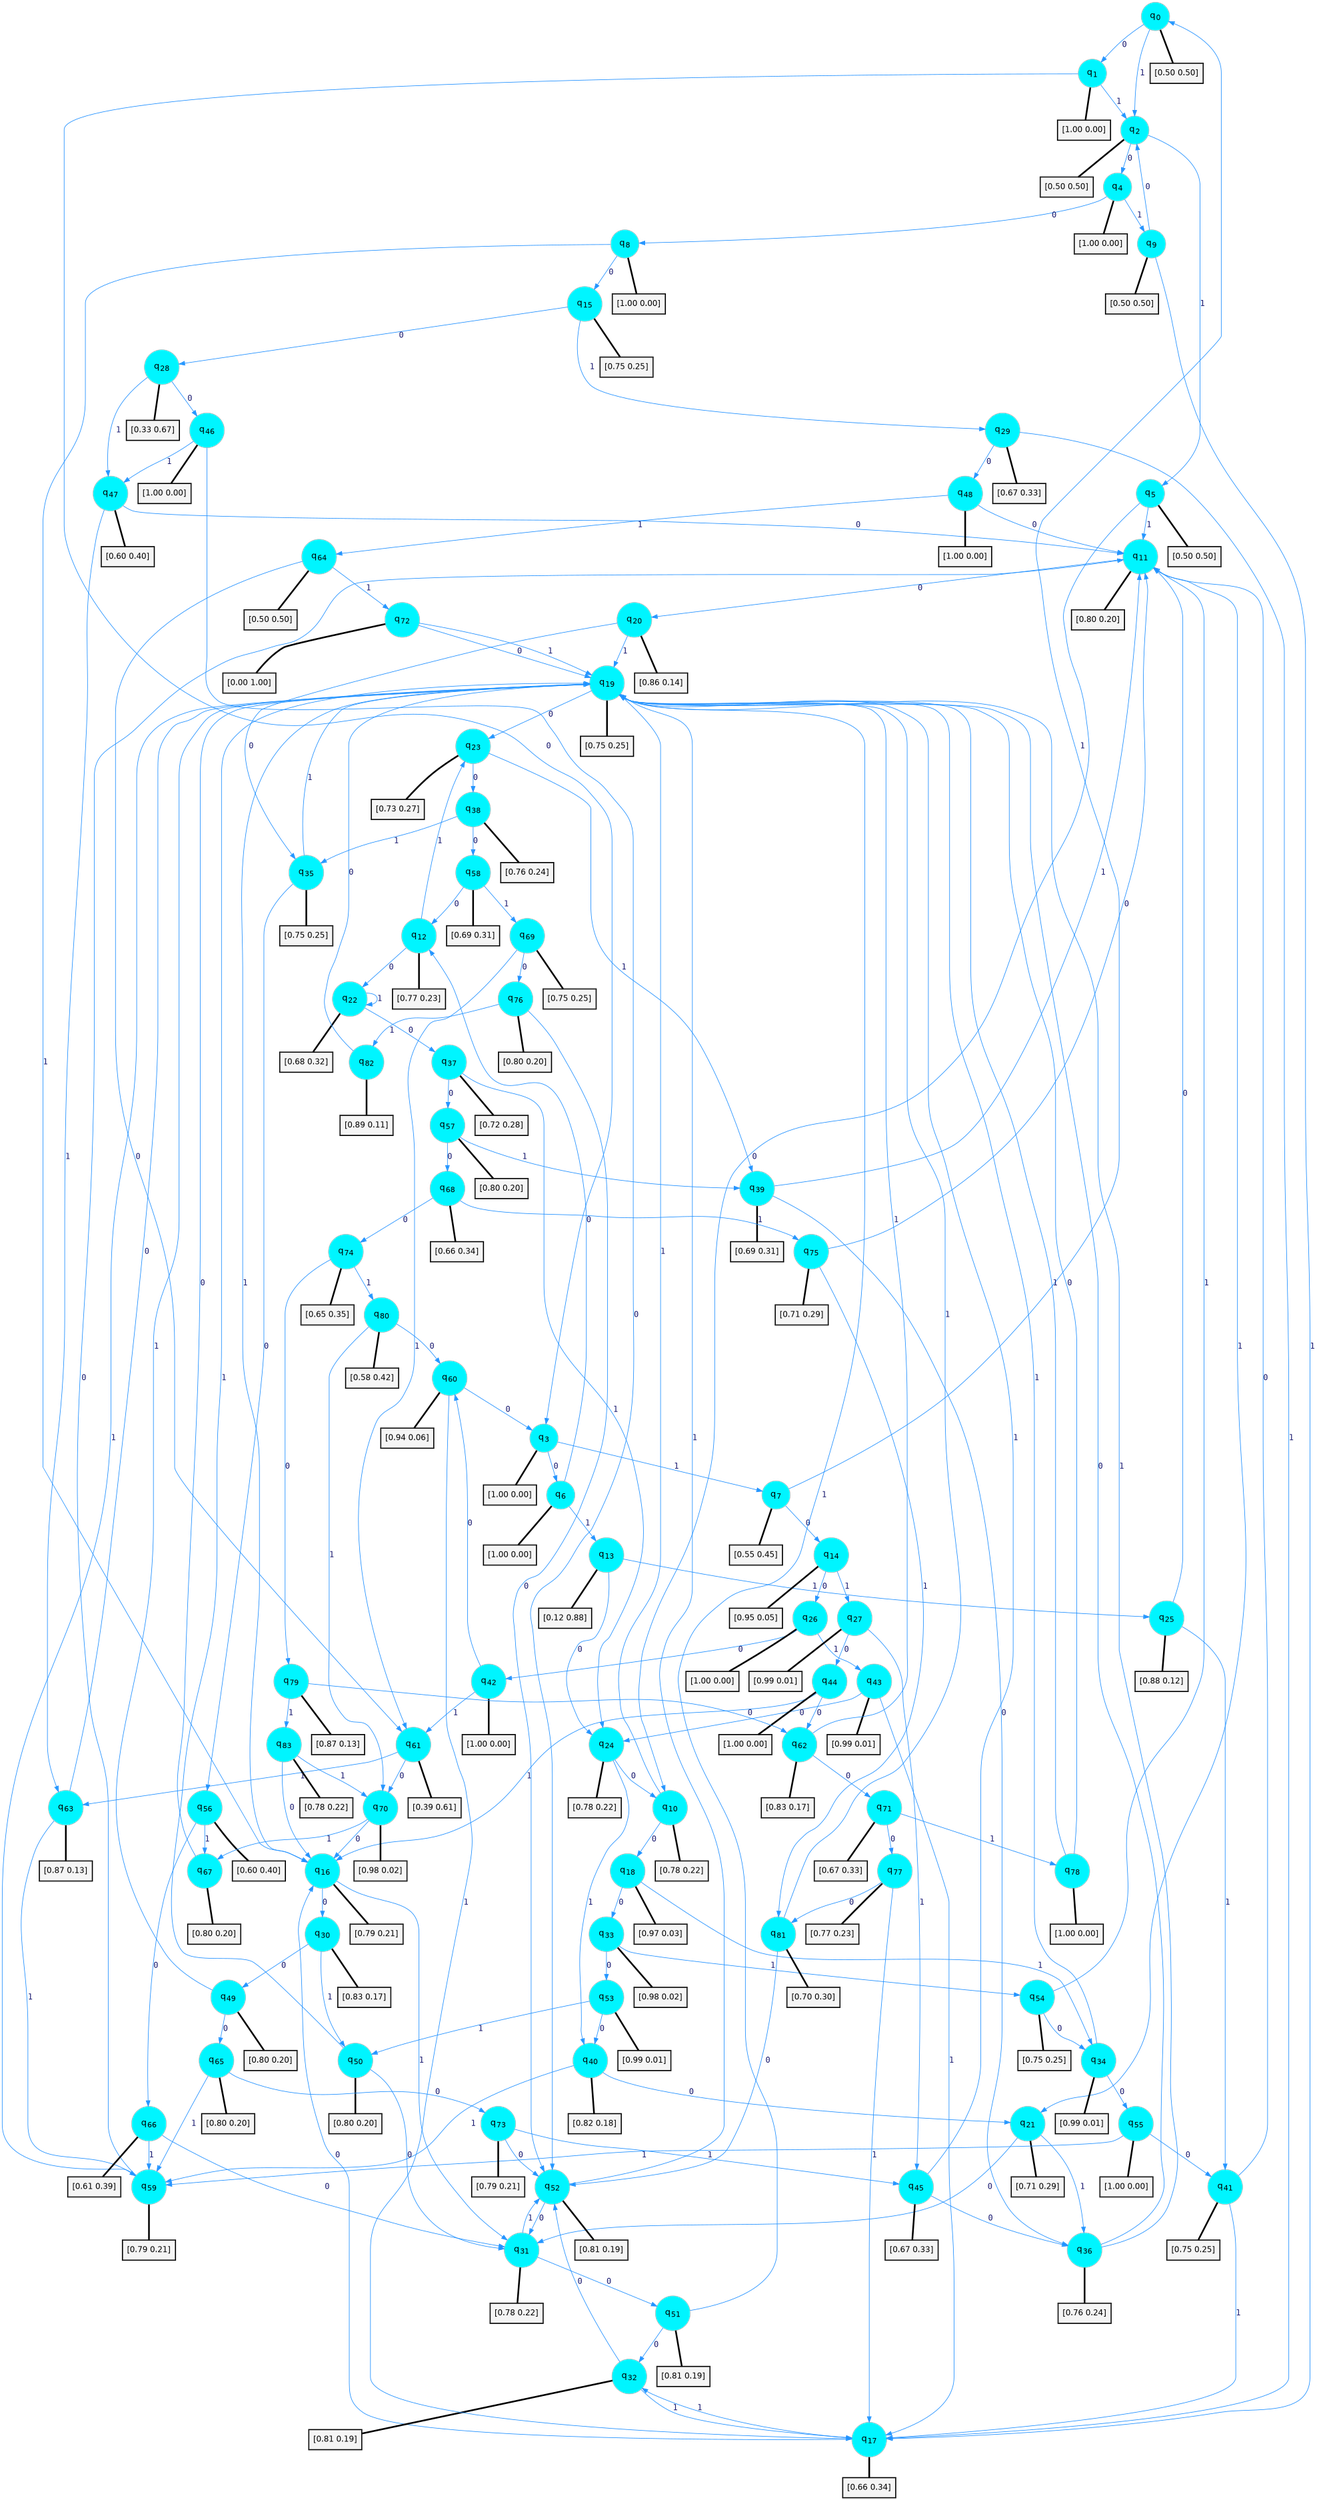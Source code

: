 digraph G {
graph [
bgcolor=transparent, dpi=300, rankdir=TD, size="40,25"];
node [
color=gray, fillcolor=turquoise1, fontcolor=black, fontname=Helvetica, fontsize=16, fontweight=bold, shape=circle, style=filled];
edge [
arrowsize=1, color=dodgerblue1, fontcolor=midnightblue, fontname=courier, fontweight=bold, penwidth=1, style=solid, weight=20];
0[label=<q<SUB>0</SUB>>];
1[label=<q<SUB>1</SUB>>];
2[label=<q<SUB>2</SUB>>];
3[label=<q<SUB>3</SUB>>];
4[label=<q<SUB>4</SUB>>];
5[label=<q<SUB>5</SUB>>];
6[label=<q<SUB>6</SUB>>];
7[label=<q<SUB>7</SUB>>];
8[label=<q<SUB>8</SUB>>];
9[label=<q<SUB>9</SUB>>];
10[label=<q<SUB>10</SUB>>];
11[label=<q<SUB>11</SUB>>];
12[label=<q<SUB>12</SUB>>];
13[label=<q<SUB>13</SUB>>];
14[label=<q<SUB>14</SUB>>];
15[label=<q<SUB>15</SUB>>];
16[label=<q<SUB>16</SUB>>];
17[label=<q<SUB>17</SUB>>];
18[label=<q<SUB>18</SUB>>];
19[label=<q<SUB>19</SUB>>];
20[label=<q<SUB>20</SUB>>];
21[label=<q<SUB>21</SUB>>];
22[label=<q<SUB>22</SUB>>];
23[label=<q<SUB>23</SUB>>];
24[label=<q<SUB>24</SUB>>];
25[label=<q<SUB>25</SUB>>];
26[label=<q<SUB>26</SUB>>];
27[label=<q<SUB>27</SUB>>];
28[label=<q<SUB>28</SUB>>];
29[label=<q<SUB>29</SUB>>];
30[label=<q<SUB>30</SUB>>];
31[label=<q<SUB>31</SUB>>];
32[label=<q<SUB>32</SUB>>];
33[label=<q<SUB>33</SUB>>];
34[label=<q<SUB>34</SUB>>];
35[label=<q<SUB>35</SUB>>];
36[label=<q<SUB>36</SUB>>];
37[label=<q<SUB>37</SUB>>];
38[label=<q<SUB>38</SUB>>];
39[label=<q<SUB>39</SUB>>];
40[label=<q<SUB>40</SUB>>];
41[label=<q<SUB>41</SUB>>];
42[label=<q<SUB>42</SUB>>];
43[label=<q<SUB>43</SUB>>];
44[label=<q<SUB>44</SUB>>];
45[label=<q<SUB>45</SUB>>];
46[label=<q<SUB>46</SUB>>];
47[label=<q<SUB>47</SUB>>];
48[label=<q<SUB>48</SUB>>];
49[label=<q<SUB>49</SUB>>];
50[label=<q<SUB>50</SUB>>];
51[label=<q<SUB>51</SUB>>];
52[label=<q<SUB>52</SUB>>];
53[label=<q<SUB>53</SUB>>];
54[label=<q<SUB>54</SUB>>];
55[label=<q<SUB>55</SUB>>];
56[label=<q<SUB>56</SUB>>];
57[label=<q<SUB>57</SUB>>];
58[label=<q<SUB>58</SUB>>];
59[label=<q<SUB>59</SUB>>];
60[label=<q<SUB>60</SUB>>];
61[label=<q<SUB>61</SUB>>];
62[label=<q<SUB>62</SUB>>];
63[label=<q<SUB>63</SUB>>];
64[label=<q<SUB>64</SUB>>];
65[label=<q<SUB>65</SUB>>];
66[label=<q<SUB>66</SUB>>];
67[label=<q<SUB>67</SUB>>];
68[label=<q<SUB>68</SUB>>];
69[label=<q<SUB>69</SUB>>];
70[label=<q<SUB>70</SUB>>];
71[label=<q<SUB>71</SUB>>];
72[label=<q<SUB>72</SUB>>];
73[label=<q<SUB>73</SUB>>];
74[label=<q<SUB>74</SUB>>];
75[label=<q<SUB>75</SUB>>];
76[label=<q<SUB>76</SUB>>];
77[label=<q<SUB>77</SUB>>];
78[label=<q<SUB>78</SUB>>];
79[label=<q<SUB>79</SUB>>];
80[label=<q<SUB>80</SUB>>];
81[label=<q<SUB>81</SUB>>];
82[label=<q<SUB>82</SUB>>];
83[label=<q<SUB>83</SUB>>];
84[label="[0.50 0.50]", shape=box,fontcolor=black, fontname=Helvetica, fontsize=14, penwidth=2, fillcolor=whitesmoke,color=black];
85[label="[1.00 0.00]", shape=box,fontcolor=black, fontname=Helvetica, fontsize=14, penwidth=2, fillcolor=whitesmoke,color=black];
86[label="[0.50 0.50]", shape=box,fontcolor=black, fontname=Helvetica, fontsize=14, penwidth=2, fillcolor=whitesmoke,color=black];
87[label="[1.00 0.00]", shape=box,fontcolor=black, fontname=Helvetica, fontsize=14, penwidth=2, fillcolor=whitesmoke,color=black];
88[label="[1.00 0.00]", shape=box,fontcolor=black, fontname=Helvetica, fontsize=14, penwidth=2, fillcolor=whitesmoke,color=black];
89[label="[0.50 0.50]", shape=box,fontcolor=black, fontname=Helvetica, fontsize=14, penwidth=2, fillcolor=whitesmoke,color=black];
90[label="[1.00 0.00]", shape=box,fontcolor=black, fontname=Helvetica, fontsize=14, penwidth=2, fillcolor=whitesmoke,color=black];
91[label="[0.55 0.45]", shape=box,fontcolor=black, fontname=Helvetica, fontsize=14, penwidth=2, fillcolor=whitesmoke,color=black];
92[label="[1.00 0.00]", shape=box,fontcolor=black, fontname=Helvetica, fontsize=14, penwidth=2, fillcolor=whitesmoke,color=black];
93[label="[0.50 0.50]", shape=box,fontcolor=black, fontname=Helvetica, fontsize=14, penwidth=2, fillcolor=whitesmoke,color=black];
94[label="[0.78 0.22]", shape=box,fontcolor=black, fontname=Helvetica, fontsize=14, penwidth=2, fillcolor=whitesmoke,color=black];
95[label="[0.80 0.20]", shape=box,fontcolor=black, fontname=Helvetica, fontsize=14, penwidth=2, fillcolor=whitesmoke,color=black];
96[label="[0.77 0.23]", shape=box,fontcolor=black, fontname=Helvetica, fontsize=14, penwidth=2, fillcolor=whitesmoke,color=black];
97[label="[0.12 0.88]", shape=box,fontcolor=black, fontname=Helvetica, fontsize=14, penwidth=2, fillcolor=whitesmoke,color=black];
98[label="[0.95 0.05]", shape=box,fontcolor=black, fontname=Helvetica, fontsize=14, penwidth=2, fillcolor=whitesmoke,color=black];
99[label="[0.75 0.25]", shape=box,fontcolor=black, fontname=Helvetica, fontsize=14, penwidth=2, fillcolor=whitesmoke,color=black];
100[label="[0.79 0.21]", shape=box,fontcolor=black, fontname=Helvetica, fontsize=14, penwidth=2, fillcolor=whitesmoke,color=black];
101[label="[0.66 0.34]", shape=box,fontcolor=black, fontname=Helvetica, fontsize=14, penwidth=2, fillcolor=whitesmoke,color=black];
102[label="[0.97 0.03]", shape=box,fontcolor=black, fontname=Helvetica, fontsize=14, penwidth=2, fillcolor=whitesmoke,color=black];
103[label="[0.75 0.25]", shape=box,fontcolor=black, fontname=Helvetica, fontsize=14, penwidth=2, fillcolor=whitesmoke,color=black];
104[label="[0.86 0.14]", shape=box,fontcolor=black, fontname=Helvetica, fontsize=14, penwidth=2, fillcolor=whitesmoke,color=black];
105[label="[0.71 0.29]", shape=box,fontcolor=black, fontname=Helvetica, fontsize=14, penwidth=2, fillcolor=whitesmoke,color=black];
106[label="[0.68 0.32]", shape=box,fontcolor=black, fontname=Helvetica, fontsize=14, penwidth=2, fillcolor=whitesmoke,color=black];
107[label="[0.73 0.27]", shape=box,fontcolor=black, fontname=Helvetica, fontsize=14, penwidth=2, fillcolor=whitesmoke,color=black];
108[label="[0.78 0.22]", shape=box,fontcolor=black, fontname=Helvetica, fontsize=14, penwidth=2, fillcolor=whitesmoke,color=black];
109[label="[0.88 0.12]", shape=box,fontcolor=black, fontname=Helvetica, fontsize=14, penwidth=2, fillcolor=whitesmoke,color=black];
110[label="[1.00 0.00]", shape=box,fontcolor=black, fontname=Helvetica, fontsize=14, penwidth=2, fillcolor=whitesmoke,color=black];
111[label="[0.99 0.01]", shape=box,fontcolor=black, fontname=Helvetica, fontsize=14, penwidth=2, fillcolor=whitesmoke,color=black];
112[label="[0.33 0.67]", shape=box,fontcolor=black, fontname=Helvetica, fontsize=14, penwidth=2, fillcolor=whitesmoke,color=black];
113[label="[0.67 0.33]", shape=box,fontcolor=black, fontname=Helvetica, fontsize=14, penwidth=2, fillcolor=whitesmoke,color=black];
114[label="[0.83 0.17]", shape=box,fontcolor=black, fontname=Helvetica, fontsize=14, penwidth=2, fillcolor=whitesmoke,color=black];
115[label="[0.78 0.22]", shape=box,fontcolor=black, fontname=Helvetica, fontsize=14, penwidth=2, fillcolor=whitesmoke,color=black];
116[label="[0.81 0.19]", shape=box,fontcolor=black, fontname=Helvetica, fontsize=14, penwidth=2, fillcolor=whitesmoke,color=black];
117[label="[0.98 0.02]", shape=box,fontcolor=black, fontname=Helvetica, fontsize=14, penwidth=2, fillcolor=whitesmoke,color=black];
118[label="[0.99 0.01]", shape=box,fontcolor=black, fontname=Helvetica, fontsize=14, penwidth=2, fillcolor=whitesmoke,color=black];
119[label="[0.75 0.25]", shape=box,fontcolor=black, fontname=Helvetica, fontsize=14, penwidth=2, fillcolor=whitesmoke,color=black];
120[label="[0.76 0.24]", shape=box,fontcolor=black, fontname=Helvetica, fontsize=14, penwidth=2, fillcolor=whitesmoke,color=black];
121[label="[0.72 0.28]", shape=box,fontcolor=black, fontname=Helvetica, fontsize=14, penwidth=2, fillcolor=whitesmoke,color=black];
122[label="[0.76 0.24]", shape=box,fontcolor=black, fontname=Helvetica, fontsize=14, penwidth=2, fillcolor=whitesmoke,color=black];
123[label="[0.69 0.31]", shape=box,fontcolor=black, fontname=Helvetica, fontsize=14, penwidth=2, fillcolor=whitesmoke,color=black];
124[label="[0.82 0.18]", shape=box,fontcolor=black, fontname=Helvetica, fontsize=14, penwidth=2, fillcolor=whitesmoke,color=black];
125[label="[0.75 0.25]", shape=box,fontcolor=black, fontname=Helvetica, fontsize=14, penwidth=2, fillcolor=whitesmoke,color=black];
126[label="[1.00 0.00]", shape=box,fontcolor=black, fontname=Helvetica, fontsize=14, penwidth=2, fillcolor=whitesmoke,color=black];
127[label="[0.99 0.01]", shape=box,fontcolor=black, fontname=Helvetica, fontsize=14, penwidth=2, fillcolor=whitesmoke,color=black];
128[label="[1.00 0.00]", shape=box,fontcolor=black, fontname=Helvetica, fontsize=14, penwidth=2, fillcolor=whitesmoke,color=black];
129[label="[0.67 0.33]", shape=box,fontcolor=black, fontname=Helvetica, fontsize=14, penwidth=2, fillcolor=whitesmoke,color=black];
130[label="[1.00 0.00]", shape=box,fontcolor=black, fontname=Helvetica, fontsize=14, penwidth=2, fillcolor=whitesmoke,color=black];
131[label="[0.60 0.40]", shape=box,fontcolor=black, fontname=Helvetica, fontsize=14, penwidth=2, fillcolor=whitesmoke,color=black];
132[label="[1.00 0.00]", shape=box,fontcolor=black, fontname=Helvetica, fontsize=14, penwidth=2, fillcolor=whitesmoke,color=black];
133[label="[0.80 0.20]", shape=box,fontcolor=black, fontname=Helvetica, fontsize=14, penwidth=2, fillcolor=whitesmoke,color=black];
134[label="[0.80 0.20]", shape=box,fontcolor=black, fontname=Helvetica, fontsize=14, penwidth=2, fillcolor=whitesmoke,color=black];
135[label="[0.81 0.19]", shape=box,fontcolor=black, fontname=Helvetica, fontsize=14, penwidth=2, fillcolor=whitesmoke,color=black];
136[label="[0.81 0.19]", shape=box,fontcolor=black, fontname=Helvetica, fontsize=14, penwidth=2, fillcolor=whitesmoke,color=black];
137[label="[0.99 0.01]", shape=box,fontcolor=black, fontname=Helvetica, fontsize=14, penwidth=2, fillcolor=whitesmoke,color=black];
138[label="[0.75 0.25]", shape=box,fontcolor=black, fontname=Helvetica, fontsize=14, penwidth=2, fillcolor=whitesmoke,color=black];
139[label="[1.00 0.00]", shape=box,fontcolor=black, fontname=Helvetica, fontsize=14, penwidth=2, fillcolor=whitesmoke,color=black];
140[label="[0.60 0.40]", shape=box,fontcolor=black, fontname=Helvetica, fontsize=14, penwidth=2, fillcolor=whitesmoke,color=black];
141[label="[0.80 0.20]", shape=box,fontcolor=black, fontname=Helvetica, fontsize=14, penwidth=2, fillcolor=whitesmoke,color=black];
142[label="[0.69 0.31]", shape=box,fontcolor=black, fontname=Helvetica, fontsize=14, penwidth=2, fillcolor=whitesmoke,color=black];
143[label="[0.79 0.21]", shape=box,fontcolor=black, fontname=Helvetica, fontsize=14, penwidth=2, fillcolor=whitesmoke,color=black];
144[label="[0.94 0.06]", shape=box,fontcolor=black, fontname=Helvetica, fontsize=14, penwidth=2, fillcolor=whitesmoke,color=black];
145[label="[0.39 0.61]", shape=box,fontcolor=black, fontname=Helvetica, fontsize=14, penwidth=2, fillcolor=whitesmoke,color=black];
146[label="[0.83 0.17]", shape=box,fontcolor=black, fontname=Helvetica, fontsize=14, penwidth=2, fillcolor=whitesmoke,color=black];
147[label="[0.87 0.13]", shape=box,fontcolor=black, fontname=Helvetica, fontsize=14, penwidth=2, fillcolor=whitesmoke,color=black];
148[label="[0.50 0.50]", shape=box,fontcolor=black, fontname=Helvetica, fontsize=14, penwidth=2, fillcolor=whitesmoke,color=black];
149[label="[0.80 0.20]", shape=box,fontcolor=black, fontname=Helvetica, fontsize=14, penwidth=2, fillcolor=whitesmoke,color=black];
150[label="[0.61 0.39]", shape=box,fontcolor=black, fontname=Helvetica, fontsize=14, penwidth=2, fillcolor=whitesmoke,color=black];
151[label="[0.80 0.20]", shape=box,fontcolor=black, fontname=Helvetica, fontsize=14, penwidth=2, fillcolor=whitesmoke,color=black];
152[label="[0.66 0.34]", shape=box,fontcolor=black, fontname=Helvetica, fontsize=14, penwidth=2, fillcolor=whitesmoke,color=black];
153[label="[0.75 0.25]", shape=box,fontcolor=black, fontname=Helvetica, fontsize=14, penwidth=2, fillcolor=whitesmoke,color=black];
154[label="[0.98 0.02]", shape=box,fontcolor=black, fontname=Helvetica, fontsize=14, penwidth=2, fillcolor=whitesmoke,color=black];
155[label="[0.67 0.33]", shape=box,fontcolor=black, fontname=Helvetica, fontsize=14, penwidth=2, fillcolor=whitesmoke,color=black];
156[label="[0.00 1.00]", shape=box,fontcolor=black, fontname=Helvetica, fontsize=14, penwidth=2, fillcolor=whitesmoke,color=black];
157[label="[0.79 0.21]", shape=box,fontcolor=black, fontname=Helvetica, fontsize=14, penwidth=2, fillcolor=whitesmoke,color=black];
158[label="[0.65 0.35]", shape=box,fontcolor=black, fontname=Helvetica, fontsize=14, penwidth=2, fillcolor=whitesmoke,color=black];
159[label="[0.71 0.29]", shape=box,fontcolor=black, fontname=Helvetica, fontsize=14, penwidth=2, fillcolor=whitesmoke,color=black];
160[label="[0.80 0.20]", shape=box,fontcolor=black, fontname=Helvetica, fontsize=14, penwidth=2, fillcolor=whitesmoke,color=black];
161[label="[0.77 0.23]", shape=box,fontcolor=black, fontname=Helvetica, fontsize=14, penwidth=2, fillcolor=whitesmoke,color=black];
162[label="[1.00 0.00]", shape=box,fontcolor=black, fontname=Helvetica, fontsize=14, penwidth=2, fillcolor=whitesmoke,color=black];
163[label="[0.87 0.13]", shape=box,fontcolor=black, fontname=Helvetica, fontsize=14, penwidth=2, fillcolor=whitesmoke,color=black];
164[label="[0.58 0.42]", shape=box,fontcolor=black, fontname=Helvetica, fontsize=14, penwidth=2, fillcolor=whitesmoke,color=black];
165[label="[0.70 0.30]", shape=box,fontcolor=black, fontname=Helvetica, fontsize=14, penwidth=2, fillcolor=whitesmoke,color=black];
166[label="[0.89 0.11]", shape=box,fontcolor=black, fontname=Helvetica, fontsize=14, penwidth=2, fillcolor=whitesmoke,color=black];
167[label="[0.78 0.22]", shape=box,fontcolor=black, fontname=Helvetica, fontsize=14, penwidth=2, fillcolor=whitesmoke,color=black];
0->1 [label=0];
0->2 [label=1];
0->84 [arrowhead=none, penwidth=3,color=black];
1->3 [label=0];
1->2 [label=1];
1->85 [arrowhead=none, penwidth=3,color=black];
2->4 [label=0];
2->5 [label=1];
2->86 [arrowhead=none, penwidth=3,color=black];
3->6 [label=0];
3->7 [label=1];
3->87 [arrowhead=none, penwidth=3,color=black];
4->8 [label=0];
4->9 [label=1];
4->88 [arrowhead=none, penwidth=3,color=black];
5->10 [label=0];
5->11 [label=1];
5->89 [arrowhead=none, penwidth=3,color=black];
6->12 [label=0];
6->13 [label=1];
6->90 [arrowhead=none, penwidth=3,color=black];
7->14 [label=0];
7->0 [label=1];
7->91 [arrowhead=none, penwidth=3,color=black];
8->15 [label=0];
8->16 [label=1];
8->92 [arrowhead=none, penwidth=3,color=black];
9->2 [label=0];
9->17 [label=1];
9->93 [arrowhead=none, penwidth=3,color=black];
10->18 [label=0];
10->19 [label=1];
10->94 [arrowhead=none, penwidth=3,color=black];
11->20 [label=0];
11->21 [label=1];
11->95 [arrowhead=none, penwidth=3,color=black];
12->22 [label=0];
12->23 [label=1];
12->96 [arrowhead=none, penwidth=3,color=black];
13->24 [label=0];
13->25 [label=1];
13->97 [arrowhead=none, penwidth=3,color=black];
14->26 [label=0];
14->27 [label=1];
14->98 [arrowhead=none, penwidth=3,color=black];
15->28 [label=0];
15->29 [label=1];
15->99 [arrowhead=none, penwidth=3,color=black];
16->30 [label=0];
16->31 [label=1];
16->100 [arrowhead=none, penwidth=3,color=black];
17->16 [label=0];
17->32 [label=1];
17->101 [arrowhead=none, penwidth=3,color=black];
18->33 [label=0];
18->34 [label=1];
18->102 [arrowhead=none, penwidth=3,color=black];
19->23 [label=0];
19->16 [label=1];
19->103 [arrowhead=none, penwidth=3,color=black];
20->35 [label=0];
20->19 [label=1];
20->104 [arrowhead=none, penwidth=3,color=black];
21->31 [label=0];
21->36 [label=1];
21->105 [arrowhead=none, penwidth=3,color=black];
22->37 [label=0];
22->22 [label=1];
22->106 [arrowhead=none, penwidth=3,color=black];
23->38 [label=0];
23->39 [label=1];
23->107 [arrowhead=none, penwidth=3,color=black];
24->10 [label=0];
24->40 [label=1];
24->108 [arrowhead=none, penwidth=3,color=black];
25->11 [label=0];
25->41 [label=1];
25->109 [arrowhead=none, penwidth=3,color=black];
26->42 [label=0];
26->43 [label=1];
26->110 [arrowhead=none, penwidth=3,color=black];
27->44 [label=0];
27->45 [label=1];
27->111 [arrowhead=none, penwidth=3,color=black];
28->46 [label=0];
28->47 [label=1];
28->112 [arrowhead=none, penwidth=3,color=black];
29->48 [label=0];
29->17 [label=1];
29->113 [arrowhead=none, penwidth=3,color=black];
30->49 [label=0];
30->50 [label=1];
30->114 [arrowhead=none, penwidth=3,color=black];
31->51 [label=0];
31->52 [label=1];
31->115 [arrowhead=none, penwidth=3,color=black];
32->52 [label=0];
32->17 [label=1];
32->116 [arrowhead=none, penwidth=3,color=black];
33->53 [label=0];
33->54 [label=1];
33->117 [arrowhead=none, penwidth=3,color=black];
34->55 [label=0];
34->19 [label=1];
34->118 [arrowhead=none, penwidth=3,color=black];
35->56 [label=0];
35->19 [label=1];
35->119 [arrowhead=none, penwidth=3,color=black];
36->19 [label=0];
36->19 [label=1];
36->120 [arrowhead=none, penwidth=3,color=black];
37->57 [label=0];
37->24 [label=1];
37->121 [arrowhead=none, penwidth=3,color=black];
38->58 [label=0];
38->35 [label=1];
38->122 [arrowhead=none, penwidth=3,color=black];
39->36 [label=0];
39->11 [label=1];
39->123 [arrowhead=none, penwidth=3,color=black];
40->21 [label=0];
40->59 [label=1];
40->124 [arrowhead=none, penwidth=3,color=black];
41->11 [label=0];
41->17 [label=1];
41->125 [arrowhead=none, penwidth=3,color=black];
42->60 [label=0];
42->61 [label=1];
42->126 [arrowhead=none, penwidth=3,color=black];
43->24 [label=0];
43->17 [label=1];
43->127 [arrowhead=none, penwidth=3,color=black];
44->62 [label=0];
44->16 [label=1];
44->128 [arrowhead=none, penwidth=3,color=black];
45->36 [label=0];
45->19 [label=1];
45->129 [arrowhead=none, penwidth=3,color=black];
46->52 [label=0];
46->47 [label=1];
46->130 [arrowhead=none, penwidth=3,color=black];
47->11 [label=0];
47->63 [label=1];
47->131 [arrowhead=none, penwidth=3,color=black];
48->11 [label=0];
48->64 [label=1];
48->132 [arrowhead=none, penwidth=3,color=black];
49->65 [label=0];
49->19 [label=1];
49->133 [arrowhead=none, penwidth=3,color=black];
50->31 [label=0];
50->19 [label=1];
50->134 [arrowhead=none, penwidth=3,color=black];
51->32 [label=0];
51->19 [label=1];
51->135 [arrowhead=none, penwidth=3,color=black];
52->31 [label=0];
52->19 [label=1];
52->136 [arrowhead=none, penwidth=3,color=black];
53->40 [label=0];
53->50 [label=1];
53->137 [arrowhead=none, penwidth=3,color=black];
54->34 [label=0];
54->11 [label=1];
54->138 [arrowhead=none, penwidth=3,color=black];
55->41 [label=0];
55->59 [label=1];
55->139 [arrowhead=none, penwidth=3,color=black];
56->66 [label=0];
56->67 [label=1];
56->140 [arrowhead=none, penwidth=3,color=black];
57->68 [label=0];
57->39 [label=1];
57->141 [arrowhead=none, penwidth=3,color=black];
58->12 [label=0];
58->69 [label=1];
58->142 [arrowhead=none, penwidth=3,color=black];
59->11 [label=0];
59->19 [label=1];
59->143 [arrowhead=none, penwidth=3,color=black];
60->3 [label=0];
60->17 [label=1];
60->144 [arrowhead=none, penwidth=3,color=black];
61->70 [label=0];
61->63 [label=1];
61->145 [arrowhead=none, penwidth=3,color=black];
62->71 [label=0];
62->19 [label=1];
62->146 [arrowhead=none, penwidth=3,color=black];
63->19 [label=0];
63->59 [label=1];
63->147 [arrowhead=none, penwidth=3,color=black];
64->61 [label=0];
64->72 [label=1];
64->148 [arrowhead=none, penwidth=3,color=black];
65->73 [label=0];
65->59 [label=1];
65->149 [arrowhead=none, penwidth=3,color=black];
66->31 [label=0];
66->59 [label=1];
66->150 [arrowhead=none, penwidth=3,color=black];
67->19 [label=0];
67->151 [arrowhead=none, penwidth=3,color=black];
68->74 [label=0];
68->75 [label=1];
68->152 [arrowhead=none, penwidth=3,color=black];
69->76 [label=0];
69->61 [label=1];
69->153 [arrowhead=none, penwidth=3,color=black];
70->16 [label=0];
70->67 [label=1];
70->154 [arrowhead=none, penwidth=3,color=black];
71->77 [label=0];
71->78 [label=1];
71->155 [arrowhead=none, penwidth=3,color=black];
72->19 [label=0];
72->19 [label=1];
72->156 [arrowhead=none, penwidth=3,color=black];
73->52 [label=0];
73->45 [label=1];
73->157 [arrowhead=none, penwidth=3,color=black];
74->79 [label=0];
74->80 [label=1];
74->158 [arrowhead=none, penwidth=3,color=black];
75->11 [label=0];
75->81 [label=1];
75->159 [arrowhead=none, penwidth=3,color=black];
76->52 [label=0];
76->82 [label=1];
76->160 [arrowhead=none, penwidth=3,color=black];
77->81 [label=0];
77->17 [label=1];
77->161 [arrowhead=none, penwidth=3,color=black];
78->19 [label=0];
78->19 [label=1];
78->162 [arrowhead=none, penwidth=3,color=black];
79->62 [label=0];
79->83 [label=1];
79->163 [arrowhead=none, penwidth=3,color=black];
80->60 [label=0];
80->70 [label=1];
80->164 [arrowhead=none, penwidth=3,color=black];
81->52 [label=0];
81->19 [label=1];
81->165 [arrowhead=none, penwidth=3,color=black];
82->19 [label=0];
82->166 [arrowhead=none, penwidth=3,color=black];
83->16 [label=0];
83->70 [label=1];
83->167 [arrowhead=none, penwidth=3,color=black];
}
